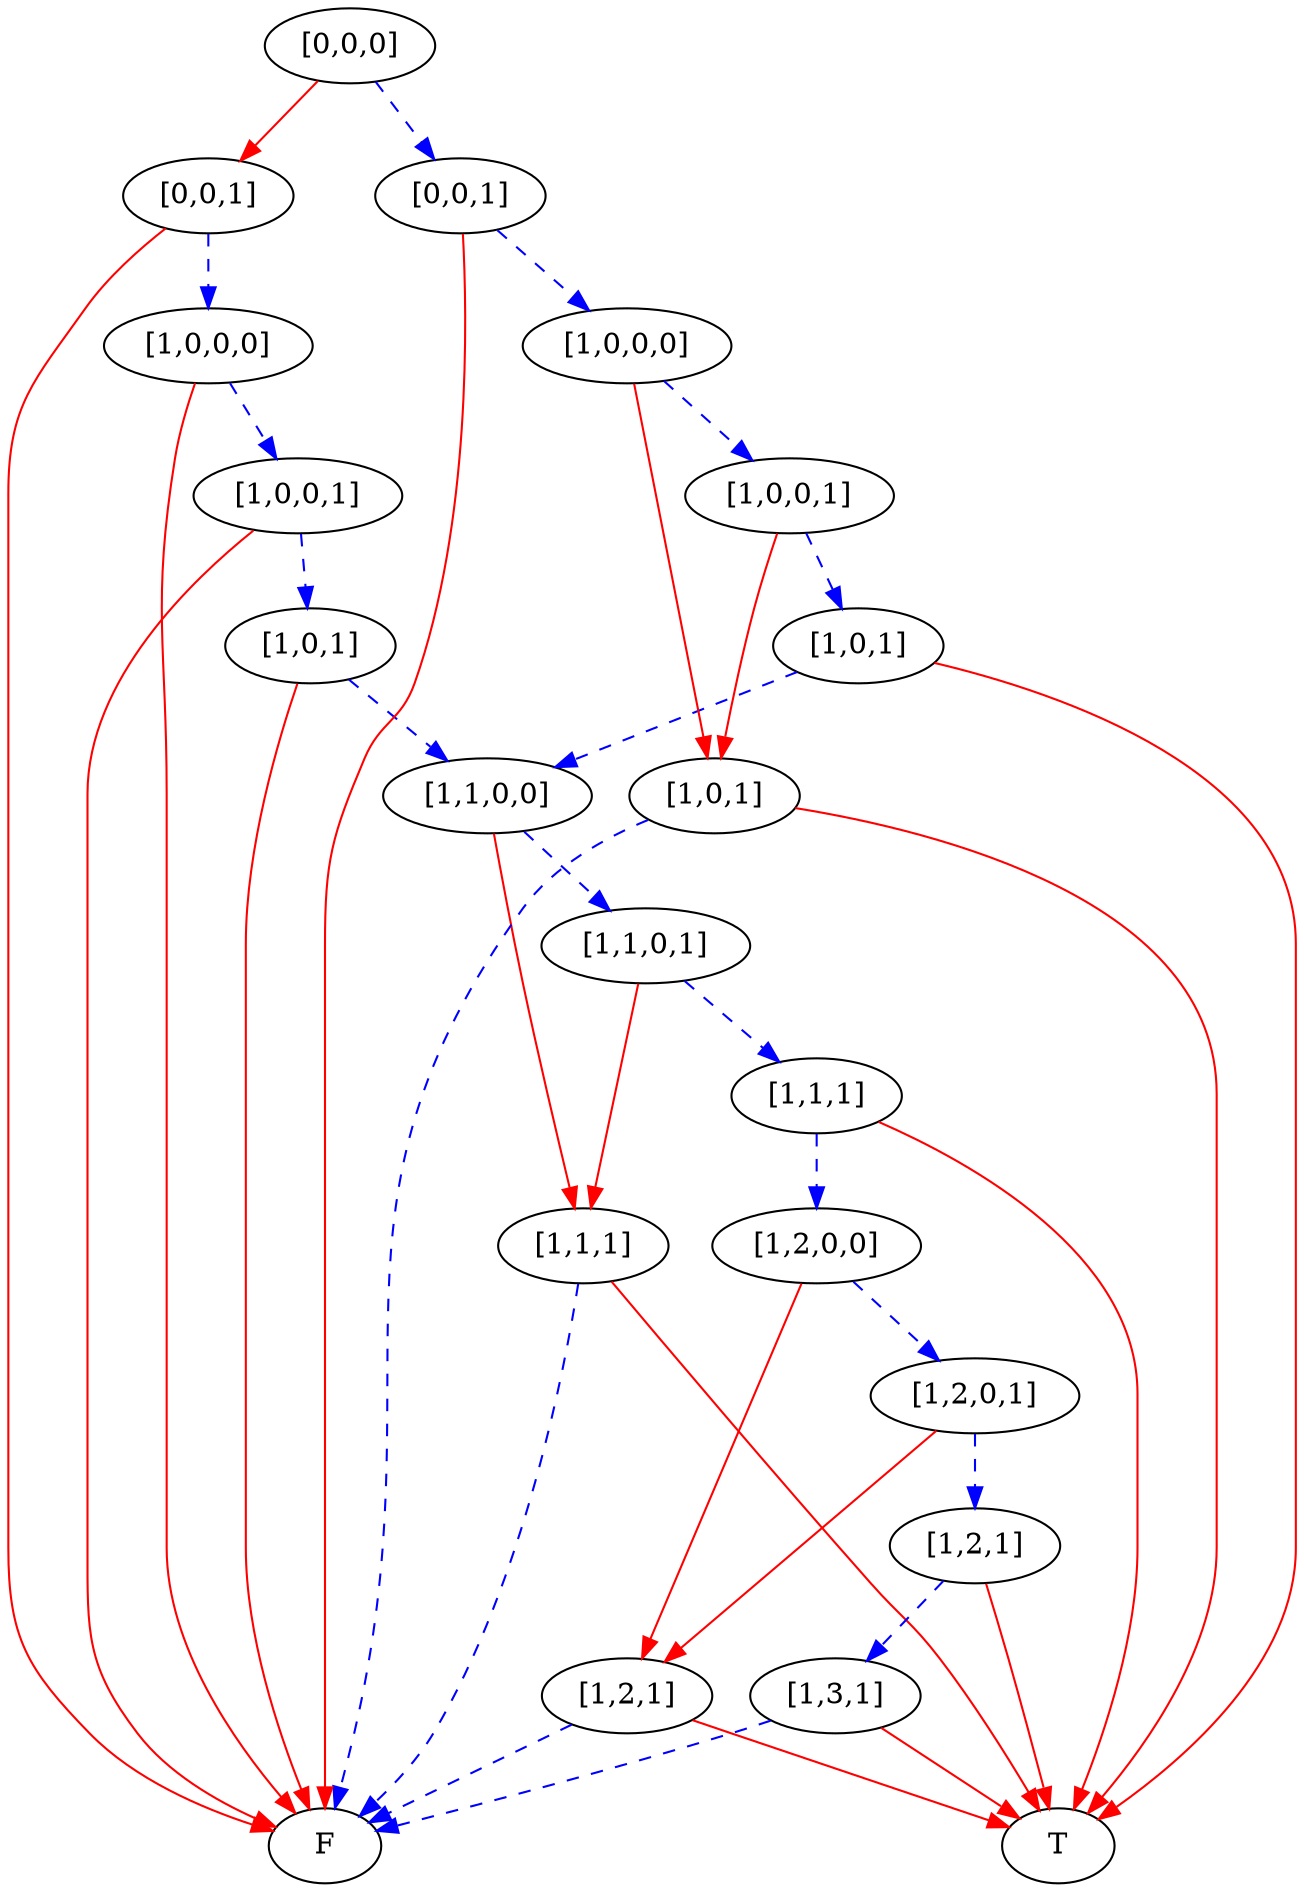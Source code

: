 digraph {
    1 [label=F];
    2 [label=T];
    3 [label="[1,1,1]"];
    4 [label="[1,2,1]"];
    5 [label="[1,3,1]"];
    6 [label="[1,2,1]"];
    7 [label="[1,2,0,1]"];
    8 [label="[1,2,0,0]"];
    9 [label="[1,1,1]"];
    10 [label="[1,1,0,1]"];
    11 [label="[1,1,0,0]"];
    12 [label="[1,0,1]"];
    13 [label="[1,0,0,1]"];
    14 [label="[1,0,0,0]"];
    15 [label="[0,0,1]"];
    16 [label="[1,0,1]"];
    17 [label="[1,0,1]"];
    18 [label="[1,0,0,1]"];
    19 [label="[1,0,0,0]"];
    20 [label="[0,0,1]"];
    21 [label="[0,0,0]"];
    3 -> 1 [style=dashed
           ,color=blue];
    3 -> 2 [color=red];
    4 -> 1 [style=dashed
           ,color=blue];
    4 -> 2 [color=red];
    5 -> 1 [style=dashed
           ,color=blue];
    5 -> 2 [color=red];
    6 -> 5 [style=dashed
           ,color=blue];
    6 -> 2 [color=red];
    7 -> 4 [color=red];
    7 -> 6 [style=dashed
           ,color=blue];
    8 -> 4 [color=red];
    8 -> 7 [style=dashed
           ,color=blue];
    9 -> 8 [style=dashed
           ,color=blue];
    9 -> 2 [color=red];
    10 -> 3 [color=red];
    10 -> 9 [style=dashed
            ,color=blue];
    11 -> 3 [color=red];
    11 -> 10 [style=dashed
             ,color=blue];
    12 -> 11 [style=dashed
             ,color=blue];
    12 -> 1 [color=red];
    13 -> 12 [style=dashed
             ,color=blue];
    13 -> 1 [color=red];
    14 -> 13 [style=dashed
             ,color=blue];
    14 -> 1 [color=red];
    15 -> 14 [style=dashed
             ,color=blue];
    15 -> 1 [color=red];
    16 -> 1 [style=dashed
            ,color=blue];
    16 -> 2 [color=red];
    17 -> 11 [style=dashed
             ,color=blue];
    17 -> 2 [color=red];
    18 -> 16 [color=red];
    18 -> 17 [style=dashed
             ,color=blue];
    19 -> 16 [color=red];
    19 -> 18 [style=dashed
             ,color=blue];
    20 -> 19 [style=dashed
             ,color=blue];
    20 -> 1 [color=red];
    21 -> 15 [color=red];
    21 -> 20 [style=dashed
             ,color=blue];
}